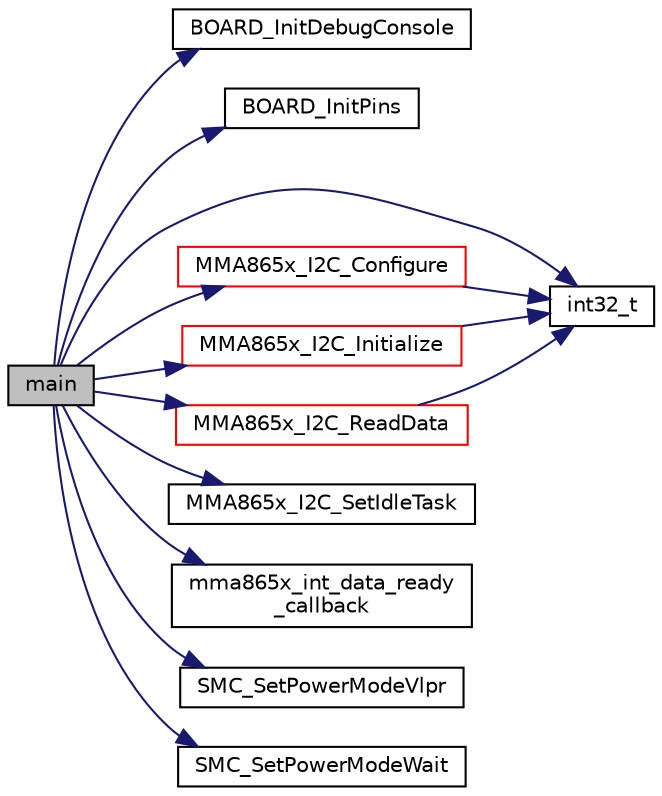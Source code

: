 digraph "main"
{
  edge [fontname="Helvetica",fontsize="10",labelfontname="Helvetica",labelfontsize="10"];
  node [fontname="Helvetica",fontsize="10",shape=record];
  rankdir="LR";
  Node0 [label="main",height=0.2,width=0.4,color="black", fillcolor="grey75", style="filled", fontcolor="black"];
  Node0 -> Node1 [color="midnightblue",fontsize="10",style="solid",fontname="Helvetica"];
  Node1 [label="BOARD_InitDebugConsole",height=0.2,width=0.4,color="black", fillcolor="white", style="filled",URL="$frdm-k64f_2board_8c.html#a4c84ccb952cb083367d7040cf9de3db8"];
  Node0 -> Node2 [color="midnightblue",fontsize="10",style="solid",fontname="Helvetica"];
  Node2 [label="BOARD_InitPins",height=0.2,width=0.4,color="black", fillcolor="white", style="filled",URL="$group__pin__mux.html#ga2c9fe54b6b84723fbaa590a6f4576966",tooltip="Configures pin routing and optionally pin electrical features. "];
  Node0 -> Node3 [color="midnightblue",fontsize="10",style="solid",fontname="Helvetica"];
  Node3 [label="int32_t",height=0.2,width=0.4,color="black", fillcolor="white", style="filled",URL="$data__format__service_8h.html#a5d7069350a7d7e65686c77a8038f462f",tooltip="The interface function to append the data on the formated stream. "];
  Node0 -> Node4 [color="midnightblue",fontsize="10",style="solid",fontname="Helvetica"];
  Node4 [label="MMA865x_I2C_Configure",height=0.2,width=0.4,color="red", fillcolor="white", style="filled",URL="$mma865x__drv_8c.html#a5944d87d922a1bdbbf5f2574acc1e143",tooltip="The interface function to configure he sensor. "];
  Node4 -> Node3 [color="midnightblue",fontsize="10",style="solid",fontname="Helvetica"];
  Node0 -> Node7 [color="midnightblue",fontsize="10",style="solid",fontname="Helvetica"];
  Node7 [label="MMA865x_I2C_Initialize",height=0.2,width=0.4,color="red", fillcolor="white", style="filled",URL="$mma865x__drv_8c.html#a088d55c83170dc62e31a430bbeac84fe",tooltip="The interface function to initialize the sensor. "];
  Node7 -> Node3 [color="midnightblue",fontsize="10",style="solid",fontname="Helvetica"];
  Node0 -> Node9 [color="midnightblue",fontsize="10",style="solid",fontname="Helvetica"];
  Node9 [label="MMA865x_I2C_ReadData",height=0.2,width=0.4,color="red", fillcolor="white", style="filled",URL="$mma865x__drv_8c.html#a4e26c023c983b903eae65c12775ab0cf",tooltip="The interface function to read the sensor data. "];
  Node9 -> Node3 [color="midnightblue",fontsize="10",style="solid",fontname="Helvetica"];
  Node0 -> Node11 [color="midnightblue",fontsize="10",style="solid",fontname="Helvetica"];
  Node11 [label="MMA865x_I2C_SetIdleTask",height=0.2,width=0.4,color="black", fillcolor="white", style="filled",URL="$mma865x__drv_8c.html#aabd69bb772dc05a10ab05faf94103d0b",tooltip=": The interface function to set the I2C Idle Task. "];
  Node0 -> Node12 [color="midnightblue",fontsize="10",style="solid",fontname="Helvetica"];
  Node12 [label="mma865x_int_data_ready\l_callback",height=0.2,width=0.4,color="black", fillcolor="white", style="filled",URL="$mma865x__interrupt_8c.html#aa64794323e5a013dacb9ed1093840adb",tooltip="This is the Sensor Data Ready ISR implementation. "];
  Node0 -> Node13 [color="midnightblue",fontsize="10",style="solid",fontname="Helvetica"];
  Node13 [label="SMC_SetPowerModeVlpr",height=0.2,width=0.4,color="black", fillcolor="white", style="filled",URL="$lpc54114_8c.html#a82cb114bb9a5ea2f235a0216709d70f8",tooltip="Configures the system to VLPR power mode. API name used from Kinetis family to maintain compatibility..."];
  Node0 -> Node14 [color="midnightblue",fontsize="10",style="solid",fontname="Helvetica"];
  Node14 [label="SMC_SetPowerModeWait",height=0.2,width=0.4,color="black", fillcolor="white", style="filled",URL="$lpc54114_8c.html#a5423cac017d1d1a8ac8bba8e91e80e29",tooltip="Configures the system to WAIT power mode. API name used from Kinetis family to maintain compatibility..."];
}
